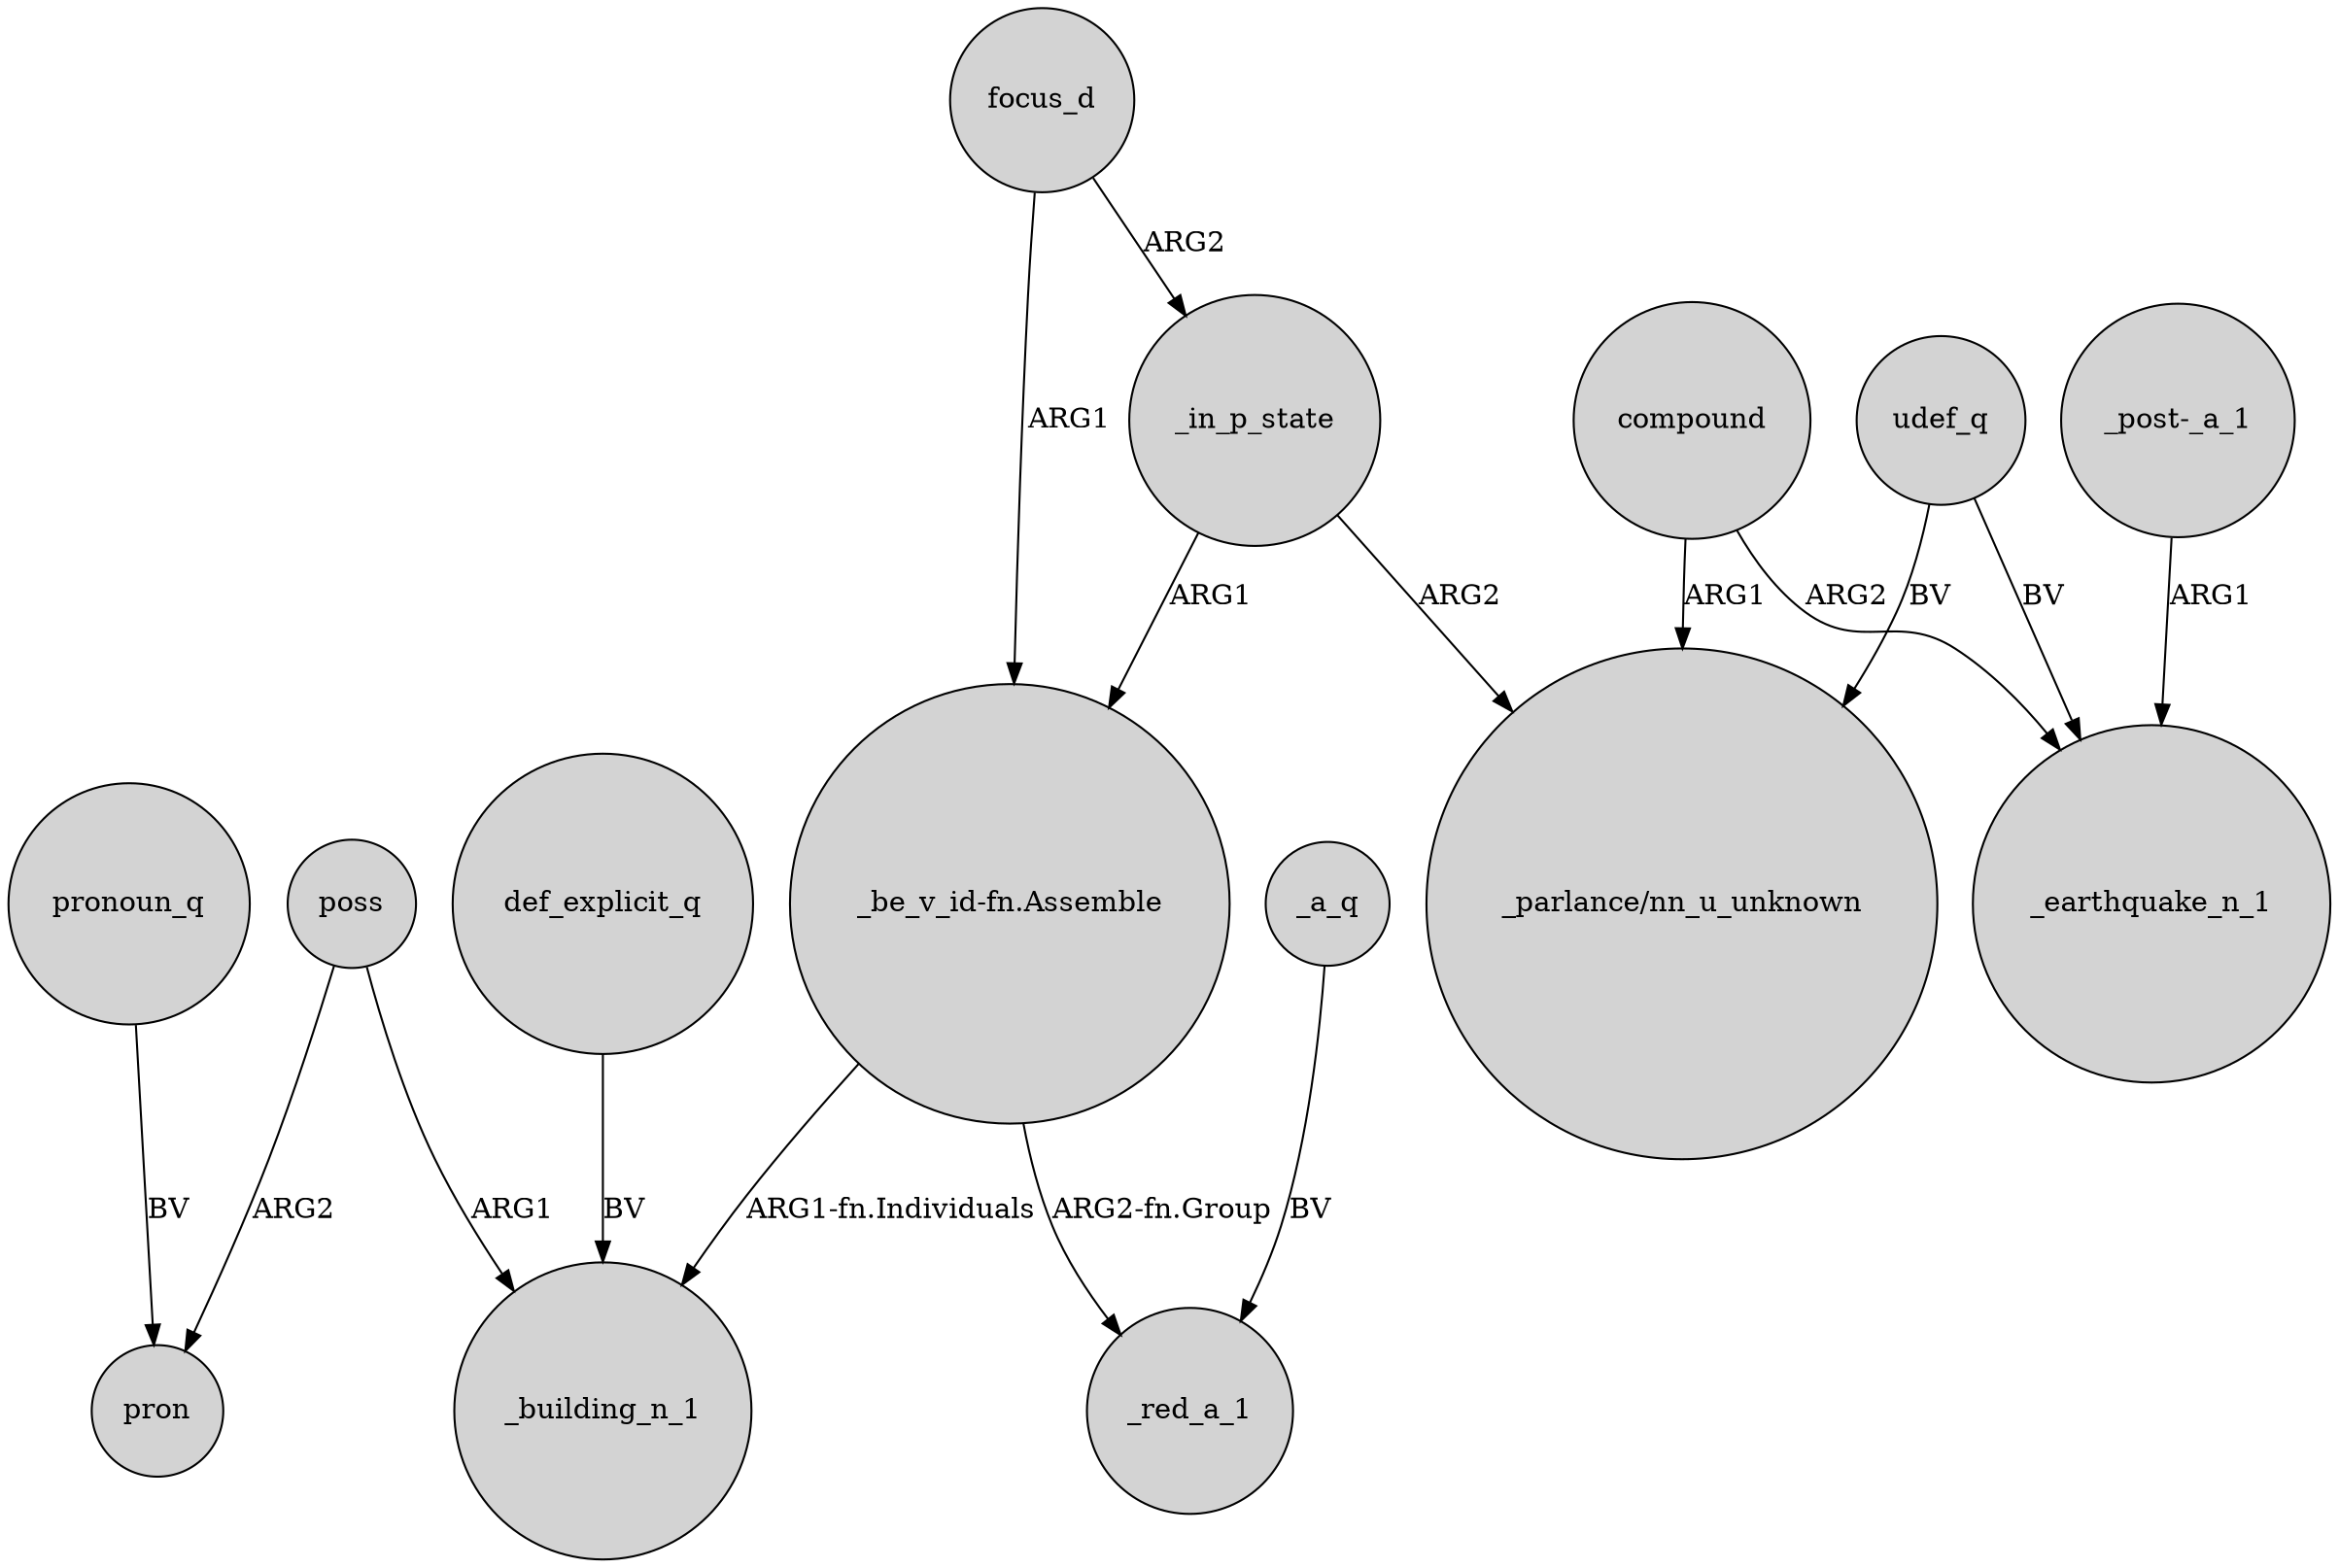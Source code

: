 digraph {
	node [shape=circle style=filled]
	"_be_v_id-fn.Assemble" -> _building_n_1 [label="ARG1-fn.Individuals"]
	focus_d -> "_be_v_id-fn.Assemble" [label=ARG1]
	focus_d -> _in_p_state [label=ARG2]
	_in_p_state -> "_be_v_id-fn.Assemble" [label=ARG1]
	_a_q -> _red_a_1 [label=BV]
	"_be_v_id-fn.Assemble" -> _red_a_1 [label="ARG2-fn.Group"]
	compound -> "_parlance/nn_u_unknown" [label=ARG1]
	poss -> _building_n_1 [label=ARG1]
	udef_q -> _earthquake_n_1 [label=BV]
	pronoun_q -> pron [label=BV]
	udef_q -> "_parlance/nn_u_unknown" [label=BV]
	def_explicit_q -> _building_n_1 [label=BV]
	poss -> pron [label=ARG2]
	"_post-_a_1" -> _earthquake_n_1 [label=ARG1]
	compound -> _earthquake_n_1 [label=ARG2]
	_in_p_state -> "_parlance/nn_u_unknown" [label=ARG2]
}
